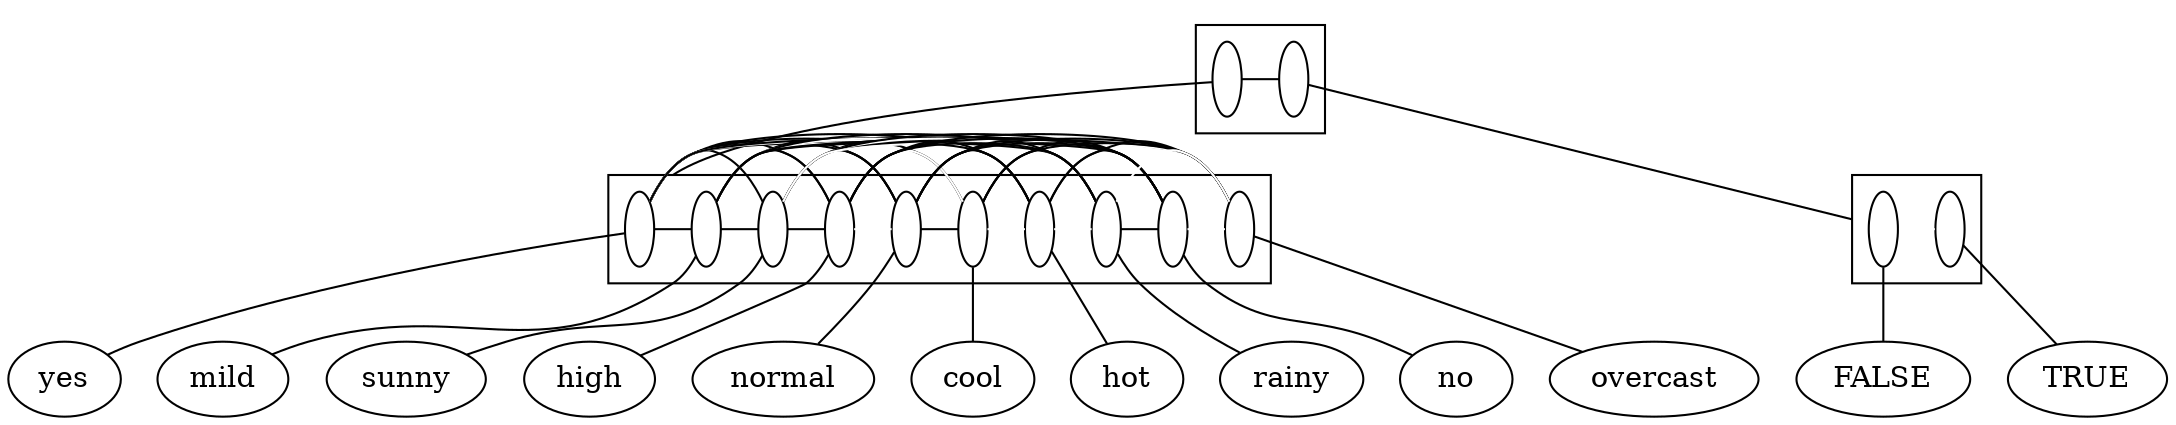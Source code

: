 digraph G {
compound=True;
yes;
mild;
sunny;
high;
normal;
cool;
hot;
rainy;
no;
overcast;
FALSE;
TRUE;
subgraph cluster_rainynormalhotmildTRUEnocoolhighFALSEyesovercastsunny {
s_rainynormalhotmildcoolhighnoyesovercastsunny [fillcolor=white, width=0.2, label=" ", fixedsize=True];
s_TRUEFALSE [fillcolor=white, width=0.2, label=" ", fixedsize=True];
subgraph  {
rank=same;
s_rainynormalhotmildcoolhighnoyesovercastsunny -> s_TRUEFALSE  [color=black, arrowhead=none];
}

}

subgraph cluster_rainynormalhotmildcoolhighnoyesovercastsunny {
s_yes [fillcolor=white, width=0.2, label=" ", fixedsize=True];
s_mild [fillcolor=white, width=0.2, label=" ", fixedsize=True];
s_sunny [fillcolor=white, width=0.2, label=" ", fixedsize=True];
s_high [fillcolor=white, width=0.2, label=" ", fixedsize=True];
s_normal [fillcolor=white, width=0.2, label=" ", fixedsize=True];
s_cool [fillcolor=white, width=0.2, label=" ", fixedsize=True];
s_hot [fillcolor=white, width=0.2, label=" ", fixedsize=True];
s_rainy [fillcolor=white, width=0.2, label=" ", fixedsize=True];
s_no [fillcolor=white, width=0.2, label=" ", fixedsize=True];
s_overcast [fillcolor=white, width=0.2, label=" ", fixedsize=True];
subgraph  {
rank=same;
s_yes -> s_mild  [color=black, arrowhead=none];
s_yes -> s_sunny  [color=black, arrowhead=none];
s_yes -> s_high  [color=black, arrowhead=none];
s_yes -> s_normal  [color=black, arrowhead=none];
s_yes -> s_cool  [color=black, arrowhead=none];
s_yes -> s_hot  [color=black, arrowhead=none];
s_yes -> s_rainy  [color=black, arrowhead=none];
s_yes -> s_no  [color=white, arrowhead=none];
s_yes -> s_overcast  [color=black, arrowhead=none];
s_mild -> s_sunny  [color=black, arrowhead=none];
s_mild -> s_high  [color=black, arrowhead=none];
s_mild -> s_normal  [color=black, arrowhead=none];
s_mild -> s_cool  [color=white, arrowhead=none];
s_mild -> s_hot  [color=white, arrowhead=none];
s_mild -> s_rainy  [color=black, arrowhead=none];
s_mild -> s_no  [color=black, arrowhead=none];
s_mild -> s_overcast  [color=black, arrowhead=none];
s_sunny -> s_high  [color=black, arrowhead=none];
s_sunny -> s_normal  [color=black, arrowhead=none];
s_sunny -> s_cool  [color=black, arrowhead=none];
s_sunny -> s_hot  [color=black, arrowhead=none];
s_sunny -> s_rainy  [color=white, arrowhead=none];
s_sunny -> s_no  [color=black, arrowhead=none];
s_sunny -> s_overcast  [color=white, arrowhead=none];
s_high -> s_normal  [color=white, arrowhead=none];
s_high -> s_cool  [color=white, arrowhead=none];
s_high -> s_hot  [color=black, arrowhead=none];
s_high -> s_rainy  [color=black, arrowhead=none];
s_high -> s_no  [color=black, arrowhead=none];
s_high -> s_overcast  [color=black, arrowhead=none];
s_normal -> s_cool  [color=black, arrowhead=none];
s_normal -> s_hot  [color=black, arrowhead=none];
s_normal -> s_rainy  [color=black, arrowhead=none];
s_normal -> s_no  [color=black, arrowhead=none];
s_normal -> s_overcast  [color=black, arrowhead=none];
s_cool -> s_hot  [color=white, arrowhead=none];
s_cool -> s_rainy  [color=black, arrowhead=none];
s_cool -> s_no  [color=black, arrowhead=none];
s_cool -> s_overcast  [color=black, arrowhead=none];
s_hot -> s_rainy  [color=white, arrowhead=none];
s_hot -> s_no  [color=black, arrowhead=none];
s_hot -> s_overcast  [color=black, arrowhead=none];
s_rainy -> s_no  [color=black, arrowhead=none];
s_rainy -> s_overcast  [color=white, arrowhead=none];
s_no -> s_overcast  [color=white, arrowhead=none];
}

}

subgraph cluster_TRUEFALSE {
s_FALSE [fillcolor=white, width=0.2, label=" ", fixedsize=True];
s_TRUE [fillcolor=white, width=0.2, label=" ", fixedsize=True];
subgraph  {
rank=same;
s_FALSE -> s_TRUE  [color=white, arrowhead=none];
}

}

s_yes -> yes  [arrowhead=none];
s_mild -> mild  [arrowhead=none];
s_sunny -> sunny  [arrowhead=none];
s_high -> high  [arrowhead=none];
s_normal -> normal  [arrowhead=none];
s_cool -> cool  [arrowhead=none];
s_hot -> hot  [arrowhead=none];
s_rainy -> rainy  [arrowhead=none];
s_no -> no  [arrowhead=none];
s_overcast -> overcast  [arrowhead=none];
s_FALSE -> FALSE  [arrowhead=none];
s_TRUE -> TRUE  [arrowhead=none];
s_rainynormalhotmildcoolhighnoyesovercastsunny -> s_yes  [lhead=cluster_rainynormalhotmildcoolhighnoyesovercastsunny, arrowhead=none];
s_TRUEFALSE -> s_FALSE  [lhead=cluster_TRUEFALSE, arrowhead=none];
}
